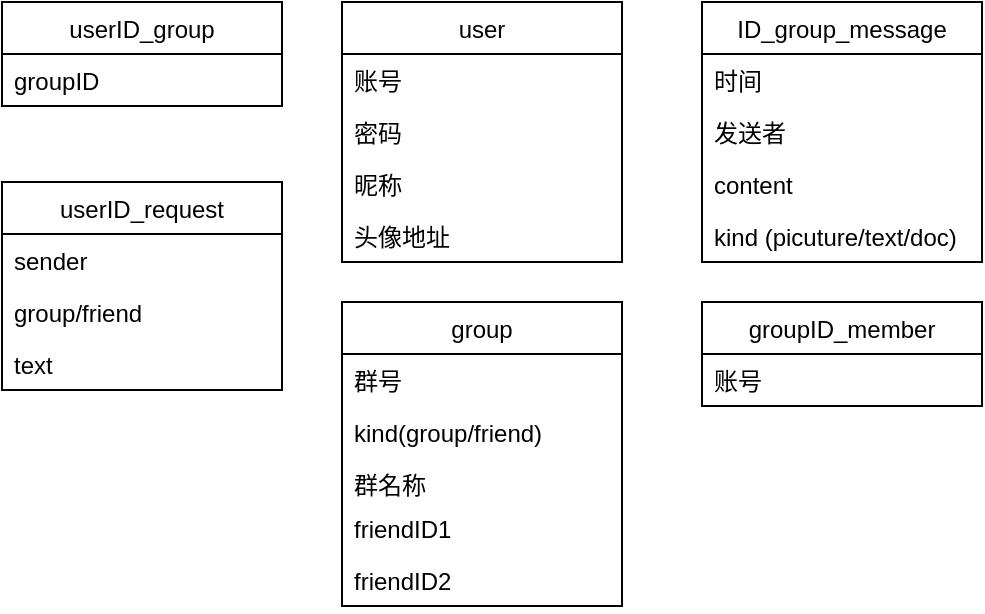 <mxfile version="14.4.3" type="device"><diagram id="92wreEz1ojya6QQ_3Vit" name="第 1 页"><mxGraphModel dx="872" dy="414" grid="1" gridSize="10" guides="1" tooltips="1" connect="1" arrows="1" fold="1" page="1" pageScale="1" pageWidth="827" pageHeight="1169" math="0" shadow="0"><root><mxCell id="0"/><mxCell id="1" parent="0"/><mxCell id="GANNlMSSVVWVngRI_95r-1" value="user" style="swimlane;fontStyle=0;childLayout=stackLayout;horizontal=1;startSize=26;fillColor=none;horizontalStack=0;resizeParent=1;resizeParentMax=0;resizeLast=0;collapsible=1;marginBottom=0;" parent="1" vertex="1"><mxGeometry x="310" y="200" width="140" height="130" as="geometry"/></mxCell><mxCell id="GANNlMSSVVWVngRI_95r-2" value="账号" style="text;strokeColor=none;fillColor=none;align=left;verticalAlign=top;spacingLeft=4;spacingRight=4;overflow=hidden;rotatable=0;points=[[0,0.5],[1,0.5]];portConstraint=eastwest;" parent="GANNlMSSVVWVngRI_95r-1" vertex="1"><mxGeometry y="26" width="140" height="26" as="geometry"/></mxCell><mxCell id="GANNlMSSVVWVngRI_95r-3" value="密码" style="text;strokeColor=none;fillColor=none;align=left;verticalAlign=top;spacingLeft=4;spacingRight=4;overflow=hidden;rotatable=0;points=[[0,0.5],[1,0.5]];portConstraint=eastwest;" parent="GANNlMSSVVWVngRI_95r-1" vertex="1"><mxGeometry y="52" width="140" height="26" as="geometry"/></mxCell><mxCell id="GANNlMSSVVWVngRI_95r-4" value="昵称" style="text;strokeColor=none;fillColor=none;align=left;verticalAlign=top;spacingLeft=4;spacingRight=4;overflow=hidden;rotatable=0;points=[[0,0.5],[1,0.5]];portConstraint=eastwest;" parent="GANNlMSSVVWVngRI_95r-1" vertex="1"><mxGeometry y="78" width="140" height="26" as="geometry"/></mxCell><mxCell id="GANNlMSSVVWVngRI_95r-5" value="头像地址" style="text;strokeColor=none;fillColor=none;align=left;verticalAlign=top;spacingLeft=4;spacingRight=4;overflow=hidden;rotatable=0;points=[[0,0.5],[1,0.5]];portConstraint=eastwest;" parent="GANNlMSSVVWVngRI_95r-1" vertex="1"><mxGeometry y="104" width="140" height="26" as="geometry"/></mxCell><mxCell id="GANNlMSSVVWVngRI_95r-6" value="group" style="swimlane;fontStyle=0;childLayout=stackLayout;horizontal=1;startSize=26;fillColor=none;horizontalStack=0;resizeParent=1;resizeParentMax=0;resizeLast=0;collapsible=1;marginBottom=0;" parent="1" vertex="1"><mxGeometry x="310" y="350" width="140" height="152" as="geometry"/></mxCell><mxCell id="GANNlMSSVVWVngRI_95r-10" value="群号" style="text;strokeColor=none;fillColor=none;align=left;verticalAlign=top;spacingLeft=4;spacingRight=4;overflow=hidden;rotatable=0;points=[[0,0.5],[1,0.5]];portConstraint=eastwest;" parent="GANNlMSSVVWVngRI_95r-6" vertex="1"><mxGeometry y="26" width="140" height="26" as="geometry"/></mxCell><mxCell id="GANNlMSSVVWVngRI_95r-31" value="kind(group/friend)" style="text;strokeColor=none;fillColor=none;align=left;verticalAlign=top;spacingLeft=4;spacingRight=4;overflow=hidden;rotatable=0;points=[[0,0.5],[1,0.5]];portConstraint=eastwest;" parent="GANNlMSSVVWVngRI_95r-6" vertex="1"><mxGeometry y="52" width="140" height="26" as="geometry"/></mxCell><mxCell id="OueNMNfkOTDnlM_6JNej-7" value="群名称" style="text;strokeColor=none;fillColor=none;align=left;verticalAlign=top;spacingLeft=4;spacingRight=4;overflow=hidden;rotatable=0;points=[[0,0.5],[1,0.5]];portConstraint=eastwest;" parent="GANNlMSSVVWVngRI_95r-6" vertex="1"><mxGeometry y="78" width="140" height="22" as="geometry"/></mxCell><mxCell id="OueNMNfkOTDnlM_6JNej-8" value="friendID1" style="text;strokeColor=none;fillColor=none;align=left;verticalAlign=top;spacingLeft=4;spacingRight=4;overflow=hidden;rotatable=0;points=[[0,0.5],[1,0.5]];portConstraint=eastwest;" parent="GANNlMSSVVWVngRI_95r-6" vertex="1"><mxGeometry y="100" width="140" height="26" as="geometry"/></mxCell><mxCell id="GANNlMSSVVWVngRI_95r-11" value="friendID2" style="text;strokeColor=none;fillColor=none;align=left;verticalAlign=top;spacingLeft=4;spacingRight=4;overflow=hidden;rotatable=0;points=[[0,0.5],[1,0.5]];portConstraint=eastwest;" parent="GANNlMSSVVWVngRI_95r-6" vertex="1"><mxGeometry y="126" width="140" height="26" as="geometry"/></mxCell><mxCell id="GANNlMSSVVWVngRI_95r-16" value="groupID_member" style="swimlane;fontStyle=0;childLayout=stackLayout;horizontal=1;startSize=26;fillColor=none;horizontalStack=0;resizeParent=1;resizeParentMax=0;resizeLast=0;collapsible=1;marginBottom=0;" parent="1" vertex="1"><mxGeometry x="490" y="350" width="140" height="52" as="geometry"/></mxCell><mxCell id="GANNlMSSVVWVngRI_95r-18" value="账号" style="text;strokeColor=none;fillColor=none;align=left;verticalAlign=top;spacingLeft=4;spacingRight=4;overflow=hidden;rotatable=0;points=[[0,0.5],[1,0.5]];portConstraint=eastwest;" parent="GANNlMSSVVWVngRI_95r-16" vertex="1"><mxGeometry y="26" width="140" height="26" as="geometry"/></mxCell><mxCell id="GANNlMSSVVWVngRI_95r-20" value="ID_group_message" style="swimlane;fontStyle=0;childLayout=stackLayout;horizontal=1;startSize=26;fillColor=none;horizontalStack=0;resizeParent=1;resizeParentMax=0;resizeLast=0;collapsible=1;marginBottom=0;" parent="1" vertex="1"><mxGeometry x="490" y="200" width="140" height="130" as="geometry"/></mxCell><mxCell id="GANNlMSSVVWVngRI_95r-21" value="时间" style="text;strokeColor=none;fillColor=none;align=left;verticalAlign=top;spacingLeft=4;spacingRight=4;overflow=hidden;rotatable=0;points=[[0,0.5],[1,0.5]];portConstraint=eastwest;" parent="GANNlMSSVVWVngRI_95r-20" vertex="1"><mxGeometry y="26" width="140" height="26" as="geometry"/></mxCell><mxCell id="GANNlMSSVVWVngRI_95r-22" value="发送者" style="text;strokeColor=none;fillColor=none;align=left;verticalAlign=top;spacingLeft=4;spacingRight=4;overflow=hidden;rotatable=0;points=[[0,0.5],[1,0.5]];portConstraint=eastwest;" parent="GANNlMSSVVWVngRI_95r-20" vertex="1"><mxGeometry y="52" width="140" height="26" as="geometry"/></mxCell><mxCell id="GANNlMSSVVWVngRI_95r-23" value="content" style="text;strokeColor=none;fillColor=none;align=left;verticalAlign=top;spacingLeft=4;spacingRight=4;overflow=hidden;rotatable=0;points=[[0,0.5],[1,0.5]];portConstraint=eastwest;" parent="GANNlMSSVVWVngRI_95r-20" vertex="1"><mxGeometry y="78" width="140" height="26" as="geometry"/></mxCell><mxCell id="GANNlMSSVVWVngRI_95r-24" value="kind (picuture/text/doc)" style="text;strokeColor=none;fillColor=none;align=left;verticalAlign=top;spacingLeft=4;spacingRight=4;overflow=hidden;rotatable=0;points=[[0,0.5],[1,0.5]];portConstraint=eastwest;" parent="GANNlMSSVVWVngRI_95r-20" vertex="1"><mxGeometry y="104" width="140" height="26" as="geometry"/></mxCell><mxCell id="OueNMNfkOTDnlM_6JNej-1" value="userID_group" style="swimlane;fontStyle=0;childLayout=stackLayout;horizontal=1;startSize=26;fillColor=none;horizontalStack=0;resizeParent=1;resizeParentMax=0;resizeLast=0;collapsible=1;marginBottom=0;" parent="1" vertex="1"><mxGeometry x="140" y="200" width="140" height="52" as="geometry"/></mxCell><mxCell id="OueNMNfkOTDnlM_6JNej-2" value="groupID" style="text;strokeColor=none;fillColor=none;align=left;verticalAlign=top;spacingLeft=4;spacingRight=4;overflow=hidden;rotatable=0;points=[[0,0.5],[1,0.5]];portConstraint=eastwest;" parent="OueNMNfkOTDnlM_6JNej-1" vertex="1"><mxGeometry y="26" width="140" height="26" as="geometry"/></mxCell><mxCell id="SQOqhRAUQOo4J-HM_7Ei-1" value="userID_request" style="swimlane;fontStyle=0;childLayout=stackLayout;horizontal=1;startSize=26;fillColor=none;horizontalStack=0;resizeParent=1;resizeParentMax=0;resizeLast=0;collapsible=1;marginBottom=0;" parent="1" vertex="1"><mxGeometry x="140" y="290" width="140" height="104" as="geometry"/></mxCell><mxCell id="SQOqhRAUQOo4J-HM_7Ei-2" value="sender" style="text;strokeColor=none;fillColor=none;align=left;verticalAlign=top;spacingLeft=4;spacingRight=4;overflow=hidden;rotatable=0;points=[[0,0.5],[1,0.5]];portConstraint=eastwest;" parent="SQOqhRAUQOo4J-HM_7Ei-1" vertex="1"><mxGeometry y="26" width="140" height="26" as="geometry"/></mxCell><mxCell id="SQOqhRAUQOo4J-HM_7Ei-7" value="group/friend" style="text;strokeColor=none;fillColor=none;align=left;verticalAlign=top;spacingLeft=4;spacingRight=4;overflow=hidden;rotatable=0;points=[[0,0.5],[1,0.5]];portConstraint=eastwest;" parent="SQOqhRAUQOo4J-HM_7Ei-1" vertex="1"><mxGeometry y="52" width="140" height="26" as="geometry"/></mxCell><mxCell id="SQOqhRAUQOo4J-HM_7Ei-3" value="text" style="text;strokeColor=none;fillColor=none;align=left;verticalAlign=top;spacingLeft=4;spacingRight=4;overflow=hidden;rotatable=0;points=[[0,0.5],[1,0.5]];portConstraint=eastwest;" parent="SQOqhRAUQOo4J-HM_7Ei-1" vertex="1"><mxGeometry y="78" width="140" height="26" as="geometry"/></mxCell></root></mxGraphModel></diagram></mxfile>